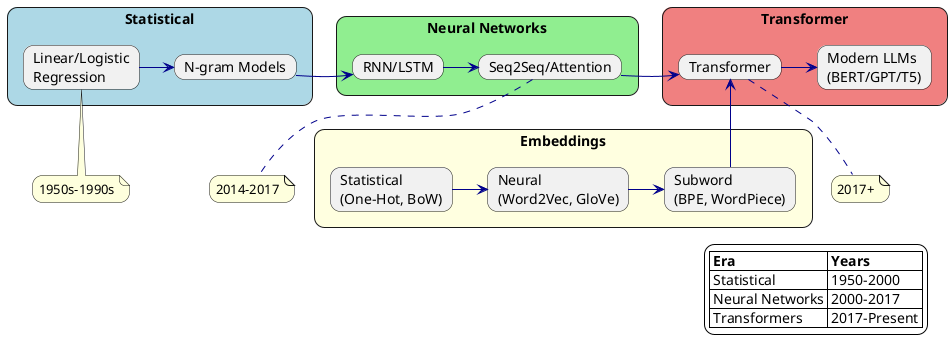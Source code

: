 @startuml LLM Compact Evolution
skinparam backgroundColor white
skinparam ArrowColor DarkBlue
skinparam nodeFontSize 12
skinparam rectangleBorderRadius 15
skinparam roundcorner 20

rectangle "Statistical" as Stat #LightBlue {
  card "Linear/Logistic\nRegression" as Reg
  card "N-gram Models" as NGram
}

rectangle "Neural Networks" as NN #LightGreen {
  card "RNN/LSTM" as RNN
  card "Seq2Seq/Attention" as Seq2Seq
}

rectangle "Transformer" as Trans #LightCoral {
  card "Transformer" as Transformer
  card "Modern LLMs\n(BERT/GPT/T5)" as LLMs
}

rectangle "Embeddings" as Emb #LightYellow {
  card "Statistical\n(One-Hot, BoW)" as StatEmb
  card "Neural\n(Word2Vec, GloVe)" as NeuralEmb
  card "Subword\n(BPE, WordPiece)" as SubwordEmb
}

' 连线
Reg -right-> NGram
NGram -right-> RNN
RNN -right-> Seq2Seq
Seq2Seq -right-> Transformer
Transformer -right-> LLMs

StatEmb -right-> NeuralEmb
NeuralEmb -right-> SubwordEmb
SubwordEmb -up-> Transformer

note bottom of Reg : 1950s-1990s
note bottom of Seq2Seq : 2014-2017
note bottom of Transformer : 2017+

legend right
  |= Era |= Years |
  | Statistical | 1950-2000 |
  | Neural Networks | 2000-2017 |
  | Transformers | 2017-Present |
end legend
@enduml